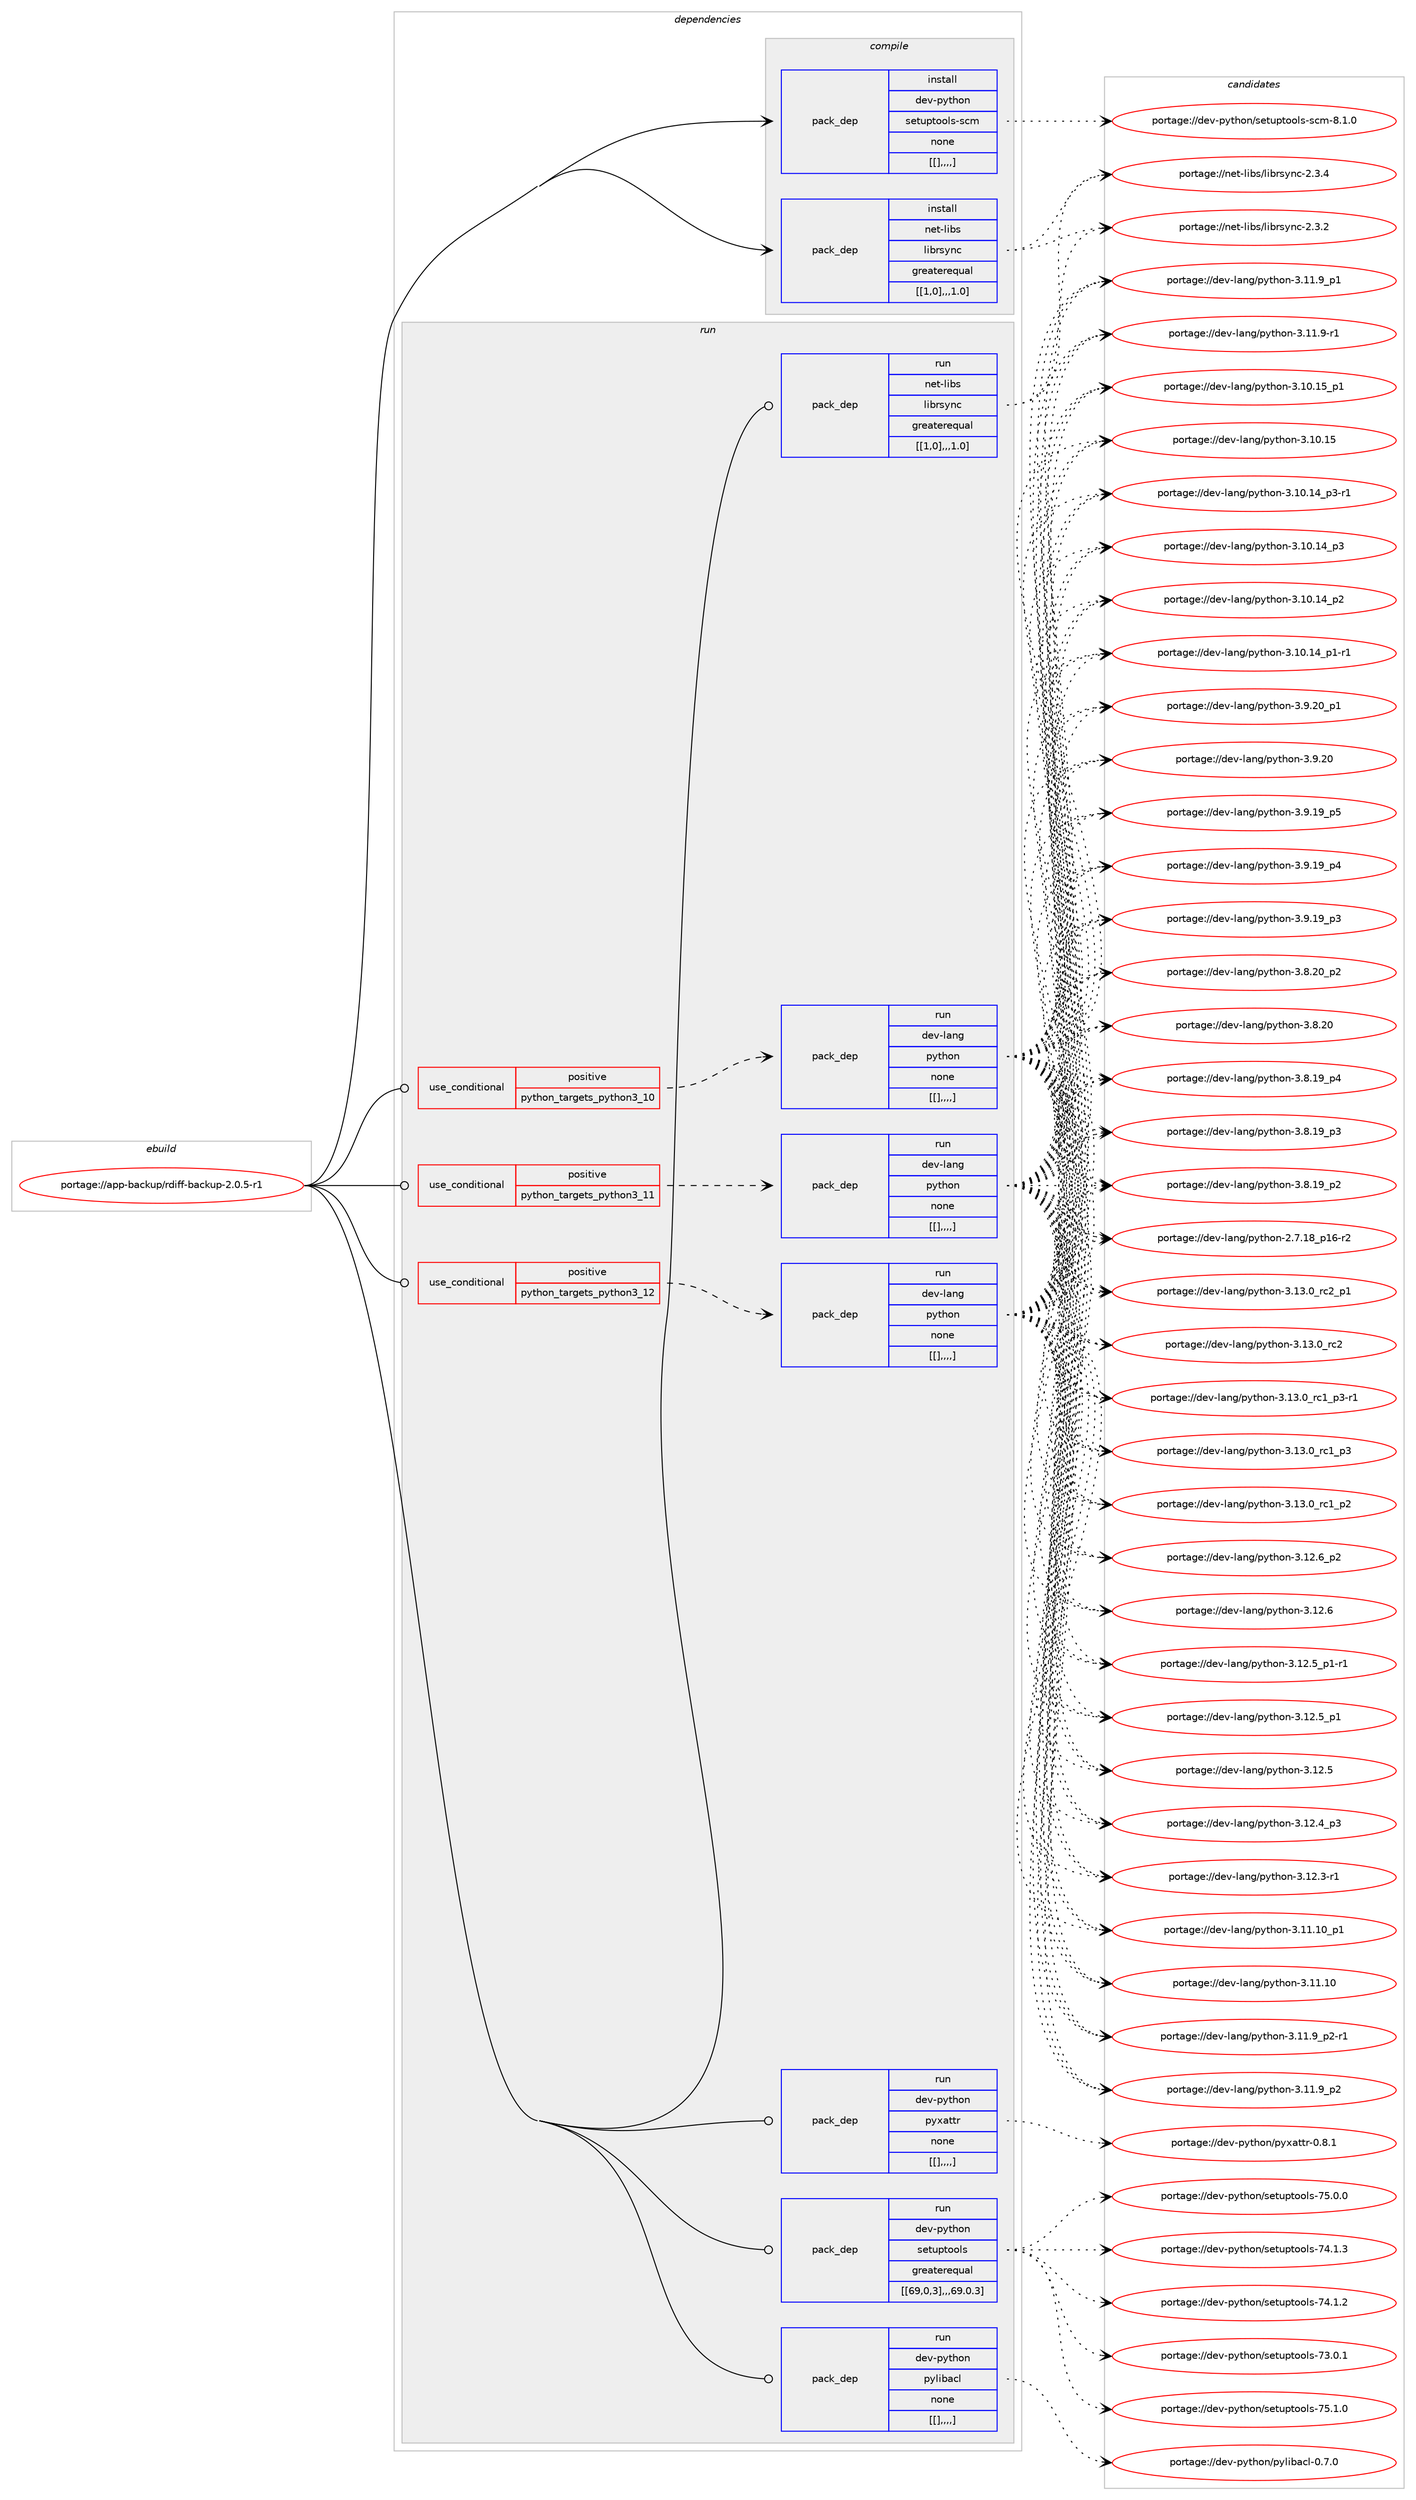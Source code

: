 digraph prolog {

# *************
# Graph options
# *************

newrank=true;
concentrate=true;
compound=true;
graph [rankdir=LR,fontname=Helvetica,fontsize=10,ranksep=1.5];#, ranksep=2.5, nodesep=0.2];
edge  [arrowhead=vee];
node  [fontname=Helvetica,fontsize=10];

# **********
# The ebuild
# **********

subgraph cluster_leftcol {
color=gray;
label=<<i>ebuild</i>>;
id [label="portage://app-backup/rdiff-backup-2.0.5-r1", color=red, width=4, href="../app-backup/rdiff-backup-2.0.5-r1.svg"];
}

# ****************
# The dependencies
# ****************

subgraph cluster_midcol {
color=gray;
label=<<i>dependencies</i>>;
subgraph cluster_compile {
fillcolor="#eeeeee";
style=filled;
label=<<i>compile</i>>;
subgraph pack7276 {
dependency10252 [label=<<TABLE BORDER="0" CELLBORDER="1" CELLSPACING="0" CELLPADDING="4" WIDTH="220"><TR><TD ROWSPAN="6" CELLPADDING="30">pack_dep</TD></TR><TR><TD WIDTH="110">install</TD></TR><TR><TD>dev-python</TD></TR><TR><TD>setuptools-scm</TD></TR><TR><TD>none</TD></TR><TR><TD>[[],,,,]</TD></TR></TABLE>>, shape=none, color=blue];
}
id:e -> dependency10252:w [weight=20,style="solid",arrowhead="vee"];
subgraph pack7277 {
dependency10253 [label=<<TABLE BORDER="0" CELLBORDER="1" CELLSPACING="0" CELLPADDING="4" WIDTH="220"><TR><TD ROWSPAN="6" CELLPADDING="30">pack_dep</TD></TR><TR><TD WIDTH="110">install</TD></TR><TR><TD>net-libs</TD></TR><TR><TD>librsync</TD></TR><TR><TD>greaterequal</TD></TR><TR><TD>[[1,0],,,1.0]</TD></TR></TABLE>>, shape=none, color=blue];
}
id:e -> dependency10253:w [weight=20,style="solid",arrowhead="vee"];
}
subgraph cluster_compileandrun {
fillcolor="#eeeeee";
style=filled;
label=<<i>compile and run</i>>;
}
subgraph cluster_run {
fillcolor="#eeeeee";
style=filled;
label=<<i>run</i>>;
subgraph cond2930 {
dependency10254 [label=<<TABLE BORDER="0" CELLBORDER="1" CELLSPACING="0" CELLPADDING="4"><TR><TD ROWSPAN="3" CELLPADDING="10">use_conditional</TD></TR><TR><TD>positive</TD></TR><TR><TD>python_targets_python3_10</TD></TR></TABLE>>, shape=none, color=red];
subgraph pack7278 {
dependency10255 [label=<<TABLE BORDER="0" CELLBORDER="1" CELLSPACING="0" CELLPADDING="4" WIDTH="220"><TR><TD ROWSPAN="6" CELLPADDING="30">pack_dep</TD></TR><TR><TD WIDTH="110">run</TD></TR><TR><TD>dev-lang</TD></TR><TR><TD>python</TD></TR><TR><TD>none</TD></TR><TR><TD>[[],,,,]</TD></TR></TABLE>>, shape=none, color=blue];
}
dependency10254:e -> dependency10255:w [weight=20,style="dashed",arrowhead="vee"];
}
id:e -> dependency10254:w [weight=20,style="solid",arrowhead="odot"];
subgraph cond2931 {
dependency10256 [label=<<TABLE BORDER="0" CELLBORDER="1" CELLSPACING="0" CELLPADDING="4"><TR><TD ROWSPAN="3" CELLPADDING="10">use_conditional</TD></TR><TR><TD>positive</TD></TR><TR><TD>python_targets_python3_11</TD></TR></TABLE>>, shape=none, color=red];
subgraph pack7279 {
dependency10257 [label=<<TABLE BORDER="0" CELLBORDER="1" CELLSPACING="0" CELLPADDING="4" WIDTH="220"><TR><TD ROWSPAN="6" CELLPADDING="30">pack_dep</TD></TR><TR><TD WIDTH="110">run</TD></TR><TR><TD>dev-lang</TD></TR><TR><TD>python</TD></TR><TR><TD>none</TD></TR><TR><TD>[[],,,,]</TD></TR></TABLE>>, shape=none, color=blue];
}
dependency10256:e -> dependency10257:w [weight=20,style="dashed",arrowhead="vee"];
}
id:e -> dependency10256:w [weight=20,style="solid",arrowhead="odot"];
subgraph cond2932 {
dependency10258 [label=<<TABLE BORDER="0" CELLBORDER="1" CELLSPACING="0" CELLPADDING="4"><TR><TD ROWSPAN="3" CELLPADDING="10">use_conditional</TD></TR><TR><TD>positive</TD></TR><TR><TD>python_targets_python3_12</TD></TR></TABLE>>, shape=none, color=red];
subgraph pack7280 {
dependency10259 [label=<<TABLE BORDER="0" CELLBORDER="1" CELLSPACING="0" CELLPADDING="4" WIDTH="220"><TR><TD ROWSPAN="6" CELLPADDING="30">pack_dep</TD></TR><TR><TD WIDTH="110">run</TD></TR><TR><TD>dev-lang</TD></TR><TR><TD>python</TD></TR><TR><TD>none</TD></TR><TR><TD>[[],,,,]</TD></TR></TABLE>>, shape=none, color=blue];
}
dependency10258:e -> dependency10259:w [weight=20,style="dashed",arrowhead="vee"];
}
id:e -> dependency10258:w [weight=20,style="solid",arrowhead="odot"];
subgraph pack7281 {
dependency10260 [label=<<TABLE BORDER="0" CELLBORDER="1" CELLSPACING="0" CELLPADDING="4" WIDTH="220"><TR><TD ROWSPAN="6" CELLPADDING="30">pack_dep</TD></TR><TR><TD WIDTH="110">run</TD></TR><TR><TD>dev-python</TD></TR><TR><TD>pylibacl</TD></TR><TR><TD>none</TD></TR><TR><TD>[[],,,,]</TD></TR></TABLE>>, shape=none, color=blue];
}
id:e -> dependency10260:w [weight=20,style="solid",arrowhead="odot"];
subgraph pack7282 {
dependency10261 [label=<<TABLE BORDER="0" CELLBORDER="1" CELLSPACING="0" CELLPADDING="4" WIDTH="220"><TR><TD ROWSPAN="6" CELLPADDING="30">pack_dep</TD></TR><TR><TD WIDTH="110">run</TD></TR><TR><TD>dev-python</TD></TR><TR><TD>pyxattr</TD></TR><TR><TD>none</TD></TR><TR><TD>[[],,,,]</TD></TR></TABLE>>, shape=none, color=blue];
}
id:e -> dependency10261:w [weight=20,style="solid",arrowhead="odot"];
subgraph pack7283 {
dependency10262 [label=<<TABLE BORDER="0" CELLBORDER="1" CELLSPACING="0" CELLPADDING="4" WIDTH="220"><TR><TD ROWSPAN="6" CELLPADDING="30">pack_dep</TD></TR><TR><TD WIDTH="110">run</TD></TR><TR><TD>dev-python</TD></TR><TR><TD>setuptools</TD></TR><TR><TD>greaterequal</TD></TR><TR><TD>[[69,0,3],,,69.0.3]</TD></TR></TABLE>>, shape=none, color=blue];
}
id:e -> dependency10262:w [weight=20,style="solid",arrowhead="odot"];
subgraph pack7284 {
dependency10263 [label=<<TABLE BORDER="0" CELLBORDER="1" CELLSPACING="0" CELLPADDING="4" WIDTH="220"><TR><TD ROWSPAN="6" CELLPADDING="30">pack_dep</TD></TR><TR><TD WIDTH="110">run</TD></TR><TR><TD>net-libs</TD></TR><TR><TD>librsync</TD></TR><TR><TD>greaterequal</TD></TR><TR><TD>[[1,0],,,1.0]</TD></TR></TABLE>>, shape=none, color=blue];
}
id:e -> dependency10263:w [weight=20,style="solid",arrowhead="odot"];
}
}

# **************
# The candidates
# **************

subgraph cluster_choices {
rank=same;
color=gray;
label=<<i>candidates</i>>;

subgraph choice7276 {
color=black;
nodesep=1;
choice10010111845112121116104111110471151011161171121161111111081154511599109455646494648 [label="portage://dev-python/setuptools-scm-8.1.0", color=red, width=4,href="../dev-python/setuptools-scm-8.1.0.svg"];
dependency10252:e -> choice10010111845112121116104111110471151011161171121161111111081154511599109455646494648:w [style=dotted,weight="100"];
}
subgraph choice7277 {
color=black;
nodesep=1;
choice1101011164510810598115471081059811411512111099455046514652 [label="portage://net-libs/librsync-2.3.4", color=red, width=4,href="../net-libs/librsync-2.3.4.svg"];
choice1101011164510810598115471081059811411512111099455046514650 [label="portage://net-libs/librsync-2.3.2", color=red, width=4,href="../net-libs/librsync-2.3.2.svg"];
dependency10253:e -> choice1101011164510810598115471081059811411512111099455046514652:w [style=dotted,weight="100"];
dependency10253:e -> choice1101011164510810598115471081059811411512111099455046514650:w [style=dotted,weight="100"];
}
subgraph choice7278 {
color=black;
nodesep=1;
choice100101118451089711010347112121116104111110455146495146489511499509511249 [label="portage://dev-lang/python-3.13.0_rc2_p1", color=red, width=4,href="../dev-lang/python-3.13.0_rc2_p1.svg"];
choice10010111845108971101034711212111610411111045514649514648951149950 [label="portage://dev-lang/python-3.13.0_rc2", color=red, width=4,href="../dev-lang/python-3.13.0_rc2.svg"];
choice1001011184510897110103471121211161041111104551464951464895114994995112514511449 [label="portage://dev-lang/python-3.13.0_rc1_p3-r1", color=red, width=4,href="../dev-lang/python-3.13.0_rc1_p3-r1.svg"];
choice100101118451089711010347112121116104111110455146495146489511499499511251 [label="portage://dev-lang/python-3.13.0_rc1_p3", color=red, width=4,href="../dev-lang/python-3.13.0_rc1_p3.svg"];
choice100101118451089711010347112121116104111110455146495146489511499499511250 [label="portage://dev-lang/python-3.13.0_rc1_p2", color=red, width=4,href="../dev-lang/python-3.13.0_rc1_p2.svg"];
choice100101118451089711010347112121116104111110455146495046549511250 [label="portage://dev-lang/python-3.12.6_p2", color=red, width=4,href="../dev-lang/python-3.12.6_p2.svg"];
choice10010111845108971101034711212111610411111045514649504654 [label="portage://dev-lang/python-3.12.6", color=red, width=4,href="../dev-lang/python-3.12.6.svg"];
choice1001011184510897110103471121211161041111104551464950465395112494511449 [label="portage://dev-lang/python-3.12.5_p1-r1", color=red, width=4,href="../dev-lang/python-3.12.5_p1-r1.svg"];
choice100101118451089711010347112121116104111110455146495046539511249 [label="portage://dev-lang/python-3.12.5_p1", color=red, width=4,href="../dev-lang/python-3.12.5_p1.svg"];
choice10010111845108971101034711212111610411111045514649504653 [label="portage://dev-lang/python-3.12.5", color=red, width=4,href="../dev-lang/python-3.12.5.svg"];
choice100101118451089711010347112121116104111110455146495046529511251 [label="portage://dev-lang/python-3.12.4_p3", color=red, width=4,href="../dev-lang/python-3.12.4_p3.svg"];
choice100101118451089711010347112121116104111110455146495046514511449 [label="portage://dev-lang/python-3.12.3-r1", color=red, width=4,href="../dev-lang/python-3.12.3-r1.svg"];
choice10010111845108971101034711212111610411111045514649494649489511249 [label="portage://dev-lang/python-3.11.10_p1", color=red, width=4,href="../dev-lang/python-3.11.10_p1.svg"];
choice1001011184510897110103471121211161041111104551464949464948 [label="portage://dev-lang/python-3.11.10", color=red, width=4,href="../dev-lang/python-3.11.10.svg"];
choice1001011184510897110103471121211161041111104551464949465795112504511449 [label="portage://dev-lang/python-3.11.9_p2-r1", color=red, width=4,href="../dev-lang/python-3.11.9_p2-r1.svg"];
choice100101118451089711010347112121116104111110455146494946579511250 [label="portage://dev-lang/python-3.11.9_p2", color=red, width=4,href="../dev-lang/python-3.11.9_p2.svg"];
choice100101118451089711010347112121116104111110455146494946579511249 [label="portage://dev-lang/python-3.11.9_p1", color=red, width=4,href="../dev-lang/python-3.11.9_p1.svg"];
choice100101118451089711010347112121116104111110455146494946574511449 [label="portage://dev-lang/python-3.11.9-r1", color=red, width=4,href="../dev-lang/python-3.11.9-r1.svg"];
choice10010111845108971101034711212111610411111045514649484649539511249 [label="portage://dev-lang/python-3.10.15_p1", color=red, width=4,href="../dev-lang/python-3.10.15_p1.svg"];
choice1001011184510897110103471121211161041111104551464948464953 [label="portage://dev-lang/python-3.10.15", color=red, width=4,href="../dev-lang/python-3.10.15.svg"];
choice100101118451089711010347112121116104111110455146494846495295112514511449 [label="portage://dev-lang/python-3.10.14_p3-r1", color=red, width=4,href="../dev-lang/python-3.10.14_p3-r1.svg"];
choice10010111845108971101034711212111610411111045514649484649529511251 [label="portage://dev-lang/python-3.10.14_p3", color=red, width=4,href="../dev-lang/python-3.10.14_p3.svg"];
choice10010111845108971101034711212111610411111045514649484649529511250 [label="portage://dev-lang/python-3.10.14_p2", color=red, width=4,href="../dev-lang/python-3.10.14_p2.svg"];
choice100101118451089711010347112121116104111110455146494846495295112494511449 [label="portage://dev-lang/python-3.10.14_p1-r1", color=red, width=4,href="../dev-lang/python-3.10.14_p1-r1.svg"];
choice100101118451089711010347112121116104111110455146574650489511249 [label="portage://dev-lang/python-3.9.20_p1", color=red, width=4,href="../dev-lang/python-3.9.20_p1.svg"];
choice10010111845108971101034711212111610411111045514657465048 [label="portage://dev-lang/python-3.9.20", color=red, width=4,href="../dev-lang/python-3.9.20.svg"];
choice100101118451089711010347112121116104111110455146574649579511253 [label="portage://dev-lang/python-3.9.19_p5", color=red, width=4,href="../dev-lang/python-3.9.19_p5.svg"];
choice100101118451089711010347112121116104111110455146574649579511252 [label="portage://dev-lang/python-3.9.19_p4", color=red, width=4,href="../dev-lang/python-3.9.19_p4.svg"];
choice100101118451089711010347112121116104111110455146574649579511251 [label="portage://dev-lang/python-3.9.19_p3", color=red, width=4,href="../dev-lang/python-3.9.19_p3.svg"];
choice100101118451089711010347112121116104111110455146564650489511250 [label="portage://dev-lang/python-3.8.20_p2", color=red, width=4,href="../dev-lang/python-3.8.20_p2.svg"];
choice10010111845108971101034711212111610411111045514656465048 [label="portage://dev-lang/python-3.8.20", color=red, width=4,href="../dev-lang/python-3.8.20.svg"];
choice100101118451089711010347112121116104111110455146564649579511252 [label="portage://dev-lang/python-3.8.19_p4", color=red, width=4,href="../dev-lang/python-3.8.19_p4.svg"];
choice100101118451089711010347112121116104111110455146564649579511251 [label="portage://dev-lang/python-3.8.19_p3", color=red, width=4,href="../dev-lang/python-3.8.19_p3.svg"];
choice100101118451089711010347112121116104111110455146564649579511250 [label="portage://dev-lang/python-3.8.19_p2", color=red, width=4,href="../dev-lang/python-3.8.19_p2.svg"];
choice100101118451089711010347112121116104111110455046554649569511249544511450 [label="portage://dev-lang/python-2.7.18_p16-r2", color=red, width=4,href="../dev-lang/python-2.7.18_p16-r2.svg"];
dependency10255:e -> choice100101118451089711010347112121116104111110455146495146489511499509511249:w [style=dotted,weight="100"];
dependency10255:e -> choice10010111845108971101034711212111610411111045514649514648951149950:w [style=dotted,weight="100"];
dependency10255:e -> choice1001011184510897110103471121211161041111104551464951464895114994995112514511449:w [style=dotted,weight="100"];
dependency10255:e -> choice100101118451089711010347112121116104111110455146495146489511499499511251:w [style=dotted,weight="100"];
dependency10255:e -> choice100101118451089711010347112121116104111110455146495146489511499499511250:w [style=dotted,weight="100"];
dependency10255:e -> choice100101118451089711010347112121116104111110455146495046549511250:w [style=dotted,weight="100"];
dependency10255:e -> choice10010111845108971101034711212111610411111045514649504654:w [style=dotted,weight="100"];
dependency10255:e -> choice1001011184510897110103471121211161041111104551464950465395112494511449:w [style=dotted,weight="100"];
dependency10255:e -> choice100101118451089711010347112121116104111110455146495046539511249:w [style=dotted,weight="100"];
dependency10255:e -> choice10010111845108971101034711212111610411111045514649504653:w [style=dotted,weight="100"];
dependency10255:e -> choice100101118451089711010347112121116104111110455146495046529511251:w [style=dotted,weight="100"];
dependency10255:e -> choice100101118451089711010347112121116104111110455146495046514511449:w [style=dotted,weight="100"];
dependency10255:e -> choice10010111845108971101034711212111610411111045514649494649489511249:w [style=dotted,weight="100"];
dependency10255:e -> choice1001011184510897110103471121211161041111104551464949464948:w [style=dotted,weight="100"];
dependency10255:e -> choice1001011184510897110103471121211161041111104551464949465795112504511449:w [style=dotted,weight="100"];
dependency10255:e -> choice100101118451089711010347112121116104111110455146494946579511250:w [style=dotted,weight="100"];
dependency10255:e -> choice100101118451089711010347112121116104111110455146494946579511249:w [style=dotted,weight="100"];
dependency10255:e -> choice100101118451089711010347112121116104111110455146494946574511449:w [style=dotted,weight="100"];
dependency10255:e -> choice10010111845108971101034711212111610411111045514649484649539511249:w [style=dotted,weight="100"];
dependency10255:e -> choice1001011184510897110103471121211161041111104551464948464953:w [style=dotted,weight="100"];
dependency10255:e -> choice100101118451089711010347112121116104111110455146494846495295112514511449:w [style=dotted,weight="100"];
dependency10255:e -> choice10010111845108971101034711212111610411111045514649484649529511251:w [style=dotted,weight="100"];
dependency10255:e -> choice10010111845108971101034711212111610411111045514649484649529511250:w [style=dotted,weight="100"];
dependency10255:e -> choice100101118451089711010347112121116104111110455146494846495295112494511449:w [style=dotted,weight="100"];
dependency10255:e -> choice100101118451089711010347112121116104111110455146574650489511249:w [style=dotted,weight="100"];
dependency10255:e -> choice10010111845108971101034711212111610411111045514657465048:w [style=dotted,weight="100"];
dependency10255:e -> choice100101118451089711010347112121116104111110455146574649579511253:w [style=dotted,weight="100"];
dependency10255:e -> choice100101118451089711010347112121116104111110455146574649579511252:w [style=dotted,weight="100"];
dependency10255:e -> choice100101118451089711010347112121116104111110455146574649579511251:w [style=dotted,weight="100"];
dependency10255:e -> choice100101118451089711010347112121116104111110455146564650489511250:w [style=dotted,weight="100"];
dependency10255:e -> choice10010111845108971101034711212111610411111045514656465048:w [style=dotted,weight="100"];
dependency10255:e -> choice100101118451089711010347112121116104111110455146564649579511252:w [style=dotted,weight="100"];
dependency10255:e -> choice100101118451089711010347112121116104111110455146564649579511251:w [style=dotted,weight="100"];
dependency10255:e -> choice100101118451089711010347112121116104111110455146564649579511250:w [style=dotted,weight="100"];
dependency10255:e -> choice100101118451089711010347112121116104111110455046554649569511249544511450:w [style=dotted,weight="100"];
}
subgraph choice7279 {
color=black;
nodesep=1;
choice100101118451089711010347112121116104111110455146495146489511499509511249 [label="portage://dev-lang/python-3.13.0_rc2_p1", color=red, width=4,href="../dev-lang/python-3.13.0_rc2_p1.svg"];
choice10010111845108971101034711212111610411111045514649514648951149950 [label="portage://dev-lang/python-3.13.0_rc2", color=red, width=4,href="../dev-lang/python-3.13.0_rc2.svg"];
choice1001011184510897110103471121211161041111104551464951464895114994995112514511449 [label="portage://dev-lang/python-3.13.0_rc1_p3-r1", color=red, width=4,href="../dev-lang/python-3.13.0_rc1_p3-r1.svg"];
choice100101118451089711010347112121116104111110455146495146489511499499511251 [label="portage://dev-lang/python-3.13.0_rc1_p3", color=red, width=4,href="../dev-lang/python-3.13.0_rc1_p3.svg"];
choice100101118451089711010347112121116104111110455146495146489511499499511250 [label="portage://dev-lang/python-3.13.0_rc1_p2", color=red, width=4,href="../dev-lang/python-3.13.0_rc1_p2.svg"];
choice100101118451089711010347112121116104111110455146495046549511250 [label="portage://dev-lang/python-3.12.6_p2", color=red, width=4,href="../dev-lang/python-3.12.6_p2.svg"];
choice10010111845108971101034711212111610411111045514649504654 [label="portage://dev-lang/python-3.12.6", color=red, width=4,href="../dev-lang/python-3.12.6.svg"];
choice1001011184510897110103471121211161041111104551464950465395112494511449 [label="portage://dev-lang/python-3.12.5_p1-r1", color=red, width=4,href="../dev-lang/python-3.12.5_p1-r1.svg"];
choice100101118451089711010347112121116104111110455146495046539511249 [label="portage://dev-lang/python-3.12.5_p1", color=red, width=4,href="../dev-lang/python-3.12.5_p1.svg"];
choice10010111845108971101034711212111610411111045514649504653 [label="portage://dev-lang/python-3.12.5", color=red, width=4,href="../dev-lang/python-3.12.5.svg"];
choice100101118451089711010347112121116104111110455146495046529511251 [label="portage://dev-lang/python-3.12.4_p3", color=red, width=4,href="../dev-lang/python-3.12.4_p3.svg"];
choice100101118451089711010347112121116104111110455146495046514511449 [label="portage://dev-lang/python-3.12.3-r1", color=red, width=4,href="../dev-lang/python-3.12.3-r1.svg"];
choice10010111845108971101034711212111610411111045514649494649489511249 [label="portage://dev-lang/python-3.11.10_p1", color=red, width=4,href="../dev-lang/python-3.11.10_p1.svg"];
choice1001011184510897110103471121211161041111104551464949464948 [label="portage://dev-lang/python-3.11.10", color=red, width=4,href="../dev-lang/python-3.11.10.svg"];
choice1001011184510897110103471121211161041111104551464949465795112504511449 [label="portage://dev-lang/python-3.11.9_p2-r1", color=red, width=4,href="../dev-lang/python-3.11.9_p2-r1.svg"];
choice100101118451089711010347112121116104111110455146494946579511250 [label="portage://dev-lang/python-3.11.9_p2", color=red, width=4,href="../dev-lang/python-3.11.9_p2.svg"];
choice100101118451089711010347112121116104111110455146494946579511249 [label="portage://dev-lang/python-3.11.9_p1", color=red, width=4,href="../dev-lang/python-3.11.9_p1.svg"];
choice100101118451089711010347112121116104111110455146494946574511449 [label="portage://dev-lang/python-3.11.9-r1", color=red, width=4,href="../dev-lang/python-3.11.9-r1.svg"];
choice10010111845108971101034711212111610411111045514649484649539511249 [label="portage://dev-lang/python-3.10.15_p1", color=red, width=4,href="../dev-lang/python-3.10.15_p1.svg"];
choice1001011184510897110103471121211161041111104551464948464953 [label="portage://dev-lang/python-3.10.15", color=red, width=4,href="../dev-lang/python-3.10.15.svg"];
choice100101118451089711010347112121116104111110455146494846495295112514511449 [label="portage://dev-lang/python-3.10.14_p3-r1", color=red, width=4,href="../dev-lang/python-3.10.14_p3-r1.svg"];
choice10010111845108971101034711212111610411111045514649484649529511251 [label="portage://dev-lang/python-3.10.14_p3", color=red, width=4,href="../dev-lang/python-3.10.14_p3.svg"];
choice10010111845108971101034711212111610411111045514649484649529511250 [label="portage://dev-lang/python-3.10.14_p2", color=red, width=4,href="../dev-lang/python-3.10.14_p2.svg"];
choice100101118451089711010347112121116104111110455146494846495295112494511449 [label="portage://dev-lang/python-3.10.14_p1-r1", color=red, width=4,href="../dev-lang/python-3.10.14_p1-r1.svg"];
choice100101118451089711010347112121116104111110455146574650489511249 [label="portage://dev-lang/python-3.9.20_p1", color=red, width=4,href="../dev-lang/python-3.9.20_p1.svg"];
choice10010111845108971101034711212111610411111045514657465048 [label="portage://dev-lang/python-3.9.20", color=red, width=4,href="../dev-lang/python-3.9.20.svg"];
choice100101118451089711010347112121116104111110455146574649579511253 [label="portage://dev-lang/python-3.9.19_p5", color=red, width=4,href="../dev-lang/python-3.9.19_p5.svg"];
choice100101118451089711010347112121116104111110455146574649579511252 [label="portage://dev-lang/python-3.9.19_p4", color=red, width=4,href="../dev-lang/python-3.9.19_p4.svg"];
choice100101118451089711010347112121116104111110455146574649579511251 [label="portage://dev-lang/python-3.9.19_p3", color=red, width=4,href="../dev-lang/python-3.9.19_p3.svg"];
choice100101118451089711010347112121116104111110455146564650489511250 [label="portage://dev-lang/python-3.8.20_p2", color=red, width=4,href="../dev-lang/python-3.8.20_p2.svg"];
choice10010111845108971101034711212111610411111045514656465048 [label="portage://dev-lang/python-3.8.20", color=red, width=4,href="../dev-lang/python-3.8.20.svg"];
choice100101118451089711010347112121116104111110455146564649579511252 [label="portage://dev-lang/python-3.8.19_p4", color=red, width=4,href="../dev-lang/python-3.8.19_p4.svg"];
choice100101118451089711010347112121116104111110455146564649579511251 [label="portage://dev-lang/python-3.8.19_p3", color=red, width=4,href="../dev-lang/python-3.8.19_p3.svg"];
choice100101118451089711010347112121116104111110455146564649579511250 [label="portage://dev-lang/python-3.8.19_p2", color=red, width=4,href="../dev-lang/python-3.8.19_p2.svg"];
choice100101118451089711010347112121116104111110455046554649569511249544511450 [label="portage://dev-lang/python-2.7.18_p16-r2", color=red, width=4,href="../dev-lang/python-2.7.18_p16-r2.svg"];
dependency10257:e -> choice100101118451089711010347112121116104111110455146495146489511499509511249:w [style=dotted,weight="100"];
dependency10257:e -> choice10010111845108971101034711212111610411111045514649514648951149950:w [style=dotted,weight="100"];
dependency10257:e -> choice1001011184510897110103471121211161041111104551464951464895114994995112514511449:w [style=dotted,weight="100"];
dependency10257:e -> choice100101118451089711010347112121116104111110455146495146489511499499511251:w [style=dotted,weight="100"];
dependency10257:e -> choice100101118451089711010347112121116104111110455146495146489511499499511250:w [style=dotted,weight="100"];
dependency10257:e -> choice100101118451089711010347112121116104111110455146495046549511250:w [style=dotted,weight="100"];
dependency10257:e -> choice10010111845108971101034711212111610411111045514649504654:w [style=dotted,weight="100"];
dependency10257:e -> choice1001011184510897110103471121211161041111104551464950465395112494511449:w [style=dotted,weight="100"];
dependency10257:e -> choice100101118451089711010347112121116104111110455146495046539511249:w [style=dotted,weight="100"];
dependency10257:e -> choice10010111845108971101034711212111610411111045514649504653:w [style=dotted,weight="100"];
dependency10257:e -> choice100101118451089711010347112121116104111110455146495046529511251:w [style=dotted,weight="100"];
dependency10257:e -> choice100101118451089711010347112121116104111110455146495046514511449:w [style=dotted,weight="100"];
dependency10257:e -> choice10010111845108971101034711212111610411111045514649494649489511249:w [style=dotted,weight="100"];
dependency10257:e -> choice1001011184510897110103471121211161041111104551464949464948:w [style=dotted,weight="100"];
dependency10257:e -> choice1001011184510897110103471121211161041111104551464949465795112504511449:w [style=dotted,weight="100"];
dependency10257:e -> choice100101118451089711010347112121116104111110455146494946579511250:w [style=dotted,weight="100"];
dependency10257:e -> choice100101118451089711010347112121116104111110455146494946579511249:w [style=dotted,weight="100"];
dependency10257:e -> choice100101118451089711010347112121116104111110455146494946574511449:w [style=dotted,weight="100"];
dependency10257:e -> choice10010111845108971101034711212111610411111045514649484649539511249:w [style=dotted,weight="100"];
dependency10257:e -> choice1001011184510897110103471121211161041111104551464948464953:w [style=dotted,weight="100"];
dependency10257:e -> choice100101118451089711010347112121116104111110455146494846495295112514511449:w [style=dotted,weight="100"];
dependency10257:e -> choice10010111845108971101034711212111610411111045514649484649529511251:w [style=dotted,weight="100"];
dependency10257:e -> choice10010111845108971101034711212111610411111045514649484649529511250:w [style=dotted,weight="100"];
dependency10257:e -> choice100101118451089711010347112121116104111110455146494846495295112494511449:w [style=dotted,weight="100"];
dependency10257:e -> choice100101118451089711010347112121116104111110455146574650489511249:w [style=dotted,weight="100"];
dependency10257:e -> choice10010111845108971101034711212111610411111045514657465048:w [style=dotted,weight="100"];
dependency10257:e -> choice100101118451089711010347112121116104111110455146574649579511253:w [style=dotted,weight="100"];
dependency10257:e -> choice100101118451089711010347112121116104111110455146574649579511252:w [style=dotted,weight="100"];
dependency10257:e -> choice100101118451089711010347112121116104111110455146574649579511251:w [style=dotted,weight="100"];
dependency10257:e -> choice100101118451089711010347112121116104111110455146564650489511250:w [style=dotted,weight="100"];
dependency10257:e -> choice10010111845108971101034711212111610411111045514656465048:w [style=dotted,weight="100"];
dependency10257:e -> choice100101118451089711010347112121116104111110455146564649579511252:w [style=dotted,weight="100"];
dependency10257:e -> choice100101118451089711010347112121116104111110455146564649579511251:w [style=dotted,weight="100"];
dependency10257:e -> choice100101118451089711010347112121116104111110455146564649579511250:w [style=dotted,weight="100"];
dependency10257:e -> choice100101118451089711010347112121116104111110455046554649569511249544511450:w [style=dotted,weight="100"];
}
subgraph choice7280 {
color=black;
nodesep=1;
choice100101118451089711010347112121116104111110455146495146489511499509511249 [label="portage://dev-lang/python-3.13.0_rc2_p1", color=red, width=4,href="../dev-lang/python-3.13.0_rc2_p1.svg"];
choice10010111845108971101034711212111610411111045514649514648951149950 [label="portage://dev-lang/python-3.13.0_rc2", color=red, width=4,href="../dev-lang/python-3.13.0_rc2.svg"];
choice1001011184510897110103471121211161041111104551464951464895114994995112514511449 [label="portage://dev-lang/python-3.13.0_rc1_p3-r1", color=red, width=4,href="../dev-lang/python-3.13.0_rc1_p3-r1.svg"];
choice100101118451089711010347112121116104111110455146495146489511499499511251 [label="portage://dev-lang/python-3.13.0_rc1_p3", color=red, width=4,href="../dev-lang/python-3.13.0_rc1_p3.svg"];
choice100101118451089711010347112121116104111110455146495146489511499499511250 [label="portage://dev-lang/python-3.13.0_rc1_p2", color=red, width=4,href="../dev-lang/python-3.13.0_rc1_p2.svg"];
choice100101118451089711010347112121116104111110455146495046549511250 [label="portage://dev-lang/python-3.12.6_p2", color=red, width=4,href="../dev-lang/python-3.12.6_p2.svg"];
choice10010111845108971101034711212111610411111045514649504654 [label="portage://dev-lang/python-3.12.6", color=red, width=4,href="../dev-lang/python-3.12.6.svg"];
choice1001011184510897110103471121211161041111104551464950465395112494511449 [label="portage://dev-lang/python-3.12.5_p1-r1", color=red, width=4,href="../dev-lang/python-3.12.5_p1-r1.svg"];
choice100101118451089711010347112121116104111110455146495046539511249 [label="portage://dev-lang/python-3.12.5_p1", color=red, width=4,href="../dev-lang/python-3.12.5_p1.svg"];
choice10010111845108971101034711212111610411111045514649504653 [label="portage://dev-lang/python-3.12.5", color=red, width=4,href="../dev-lang/python-3.12.5.svg"];
choice100101118451089711010347112121116104111110455146495046529511251 [label="portage://dev-lang/python-3.12.4_p3", color=red, width=4,href="../dev-lang/python-3.12.4_p3.svg"];
choice100101118451089711010347112121116104111110455146495046514511449 [label="portage://dev-lang/python-3.12.3-r1", color=red, width=4,href="../dev-lang/python-3.12.3-r1.svg"];
choice10010111845108971101034711212111610411111045514649494649489511249 [label="portage://dev-lang/python-3.11.10_p1", color=red, width=4,href="../dev-lang/python-3.11.10_p1.svg"];
choice1001011184510897110103471121211161041111104551464949464948 [label="portage://dev-lang/python-3.11.10", color=red, width=4,href="../dev-lang/python-3.11.10.svg"];
choice1001011184510897110103471121211161041111104551464949465795112504511449 [label="portage://dev-lang/python-3.11.9_p2-r1", color=red, width=4,href="../dev-lang/python-3.11.9_p2-r1.svg"];
choice100101118451089711010347112121116104111110455146494946579511250 [label="portage://dev-lang/python-3.11.9_p2", color=red, width=4,href="../dev-lang/python-3.11.9_p2.svg"];
choice100101118451089711010347112121116104111110455146494946579511249 [label="portage://dev-lang/python-3.11.9_p1", color=red, width=4,href="../dev-lang/python-3.11.9_p1.svg"];
choice100101118451089711010347112121116104111110455146494946574511449 [label="portage://dev-lang/python-3.11.9-r1", color=red, width=4,href="../dev-lang/python-3.11.9-r1.svg"];
choice10010111845108971101034711212111610411111045514649484649539511249 [label="portage://dev-lang/python-3.10.15_p1", color=red, width=4,href="../dev-lang/python-3.10.15_p1.svg"];
choice1001011184510897110103471121211161041111104551464948464953 [label="portage://dev-lang/python-3.10.15", color=red, width=4,href="../dev-lang/python-3.10.15.svg"];
choice100101118451089711010347112121116104111110455146494846495295112514511449 [label="portage://dev-lang/python-3.10.14_p3-r1", color=red, width=4,href="../dev-lang/python-3.10.14_p3-r1.svg"];
choice10010111845108971101034711212111610411111045514649484649529511251 [label="portage://dev-lang/python-3.10.14_p3", color=red, width=4,href="../dev-lang/python-3.10.14_p3.svg"];
choice10010111845108971101034711212111610411111045514649484649529511250 [label="portage://dev-lang/python-3.10.14_p2", color=red, width=4,href="../dev-lang/python-3.10.14_p2.svg"];
choice100101118451089711010347112121116104111110455146494846495295112494511449 [label="portage://dev-lang/python-3.10.14_p1-r1", color=red, width=4,href="../dev-lang/python-3.10.14_p1-r1.svg"];
choice100101118451089711010347112121116104111110455146574650489511249 [label="portage://dev-lang/python-3.9.20_p1", color=red, width=4,href="../dev-lang/python-3.9.20_p1.svg"];
choice10010111845108971101034711212111610411111045514657465048 [label="portage://dev-lang/python-3.9.20", color=red, width=4,href="../dev-lang/python-3.9.20.svg"];
choice100101118451089711010347112121116104111110455146574649579511253 [label="portage://dev-lang/python-3.9.19_p5", color=red, width=4,href="../dev-lang/python-3.9.19_p5.svg"];
choice100101118451089711010347112121116104111110455146574649579511252 [label="portage://dev-lang/python-3.9.19_p4", color=red, width=4,href="../dev-lang/python-3.9.19_p4.svg"];
choice100101118451089711010347112121116104111110455146574649579511251 [label="portage://dev-lang/python-3.9.19_p3", color=red, width=4,href="../dev-lang/python-3.9.19_p3.svg"];
choice100101118451089711010347112121116104111110455146564650489511250 [label="portage://dev-lang/python-3.8.20_p2", color=red, width=4,href="../dev-lang/python-3.8.20_p2.svg"];
choice10010111845108971101034711212111610411111045514656465048 [label="portage://dev-lang/python-3.8.20", color=red, width=4,href="../dev-lang/python-3.8.20.svg"];
choice100101118451089711010347112121116104111110455146564649579511252 [label="portage://dev-lang/python-3.8.19_p4", color=red, width=4,href="../dev-lang/python-3.8.19_p4.svg"];
choice100101118451089711010347112121116104111110455146564649579511251 [label="portage://dev-lang/python-3.8.19_p3", color=red, width=4,href="../dev-lang/python-3.8.19_p3.svg"];
choice100101118451089711010347112121116104111110455146564649579511250 [label="portage://dev-lang/python-3.8.19_p2", color=red, width=4,href="../dev-lang/python-3.8.19_p2.svg"];
choice100101118451089711010347112121116104111110455046554649569511249544511450 [label="portage://dev-lang/python-2.7.18_p16-r2", color=red, width=4,href="../dev-lang/python-2.7.18_p16-r2.svg"];
dependency10259:e -> choice100101118451089711010347112121116104111110455146495146489511499509511249:w [style=dotted,weight="100"];
dependency10259:e -> choice10010111845108971101034711212111610411111045514649514648951149950:w [style=dotted,weight="100"];
dependency10259:e -> choice1001011184510897110103471121211161041111104551464951464895114994995112514511449:w [style=dotted,weight="100"];
dependency10259:e -> choice100101118451089711010347112121116104111110455146495146489511499499511251:w [style=dotted,weight="100"];
dependency10259:e -> choice100101118451089711010347112121116104111110455146495146489511499499511250:w [style=dotted,weight="100"];
dependency10259:e -> choice100101118451089711010347112121116104111110455146495046549511250:w [style=dotted,weight="100"];
dependency10259:e -> choice10010111845108971101034711212111610411111045514649504654:w [style=dotted,weight="100"];
dependency10259:e -> choice1001011184510897110103471121211161041111104551464950465395112494511449:w [style=dotted,weight="100"];
dependency10259:e -> choice100101118451089711010347112121116104111110455146495046539511249:w [style=dotted,weight="100"];
dependency10259:e -> choice10010111845108971101034711212111610411111045514649504653:w [style=dotted,weight="100"];
dependency10259:e -> choice100101118451089711010347112121116104111110455146495046529511251:w [style=dotted,weight="100"];
dependency10259:e -> choice100101118451089711010347112121116104111110455146495046514511449:w [style=dotted,weight="100"];
dependency10259:e -> choice10010111845108971101034711212111610411111045514649494649489511249:w [style=dotted,weight="100"];
dependency10259:e -> choice1001011184510897110103471121211161041111104551464949464948:w [style=dotted,weight="100"];
dependency10259:e -> choice1001011184510897110103471121211161041111104551464949465795112504511449:w [style=dotted,weight="100"];
dependency10259:e -> choice100101118451089711010347112121116104111110455146494946579511250:w [style=dotted,weight="100"];
dependency10259:e -> choice100101118451089711010347112121116104111110455146494946579511249:w [style=dotted,weight="100"];
dependency10259:e -> choice100101118451089711010347112121116104111110455146494946574511449:w [style=dotted,weight="100"];
dependency10259:e -> choice10010111845108971101034711212111610411111045514649484649539511249:w [style=dotted,weight="100"];
dependency10259:e -> choice1001011184510897110103471121211161041111104551464948464953:w [style=dotted,weight="100"];
dependency10259:e -> choice100101118451089711010347112121116104111110455146494846495295112514511449:w [style=dotted,weight="100"];
dependency10259:e -> choice10010111845108971101034711212111610411111045514649484649529511251:w [style=dotted,weight="100"];
dependency10259:e -> choice10010111845108971101034711212111610411111045514649484649529511250:w [style=dotted,weight="100"];
dependency10259:e -> choice100101118451089711010347112121116104111110455146494846495295112494511449:w [style=dotted,weight="100"];
dependency10259:e -> choice100101118451089711010347112121116104111110455146574650489511249:w [style=dotted,weight="100"];
dependency10259:e -> choice10010111845108971101034711212111610411111045514657465048:w [style=dotted,weight="100"];
dependency10259:e -> choice100101118451089711010347112121116104111110455146574649579511253:w [style=dotted,weight="100"];
dependency10259:e -> choice100101118451089711010347112121116104111110455146574649579511252:w [style=dotted,weight="100"];
dependency10259:e -> choice100101118451089711010347112121116104111110455146574649579511251:w [style=dotted,weight="100"];
dependency10259:e -> choice100101118451089711010347112121116104111110455146564650489511250:w [style=dotted,weight="100"];
dependency10259:e -> choice10010111845108971101034711212111610411111045514656465048:w [style=dotted,weight="100"];
dependency10259:e -> choice100101118451089711010347112121116104111110455146564649579511252:w [style=dotted,weight="100"];
dependency10259:e -> choice100101118451089711010347112121116104111110455146564649579511251:w [style=dotted,weight="100"];
dependency10259:e -> choice100101118451089711010347112121116104111110455146564649579511250:w [style=dotted,weight="100"];
dependency10259:e -> choice100101118451089711010347112121116104111110455046554649569511249544511450:w [style=dotted,weight="100"];
}
subgraph choice7281 {
color=black;
nodesep=1;
choice1001011184511212111610411111047112121108105989799108454846554648 [label="portage://dev-python/pylibacl-0.7.0", color=red, width=4,href="../dev-python/pylibacl-0.7.0.svg"];
dependency10260:e -> choice1001011184511212111610411111047112121108105989799108454846554648:w [style=dotted,weight="100"];
}
subgraph choice7282 {
color=black;
nodesep=1;
choice100101118451121211161041111104711212112097116116114454846564649 [label="portage://dev-python/pyxattr-0.8.1", color=red, width=4,href="../dev-python/pyxattr-0.8.1.svg"];
dependency10261:e -> choice100101118451121211161041111104711212112097116116114454846564649:w [style=dotted,weight="100"];
}
subgraph choice7283 {
color=black;
nodesep=1;
choice100101118451121211161041111104711510111611711211611111110811545555346494648 [label="portage://dev-python/setuptools-75.1.0", color=red, width=4,href="../dev-python/setuptools-75.1.0.svg"];
choice100101118451121211161041111104711510111611711211611111110811545555346484648 [label="portage://dev-python/setuptools-75.0.0", color=red, width=4,href="../dev-python/setuptools-75.0.0.svg"];
choice100101118451121211161041111104711510111611711211611111110811545555246494651 [label="portage://dev-python/setuptools-74.1.3", color=red, width=4,href="../dev-python/setuptools-74.1.3.svg"];
choice100101118451121211161041111104711510111611711211611111110811545555246494650 [label="portage://dev-python/setuptools-74.1.2", color=red, width=4,href="../dev-python/setuptools-74.1.2.svg"];
choice100101118451121211161041111104711510111611711211611111110811545555146484649 [label="portage://dev-python/setuptools-73.0.1", color=red, width=4,href="../dev-python/setuptools-73.0.1.svg"];
dependency10262:e -> choice100101118451121211161041111104711510111611711211611111110811545555346494648:w [style=dotted,weight="100"];
dependency10262:e -> choice100101118451121211161041111104711510111611711211611111110811545555346484648:w [style=dotted,weight="100"];
dependency10262:e -> choice100101118451121211161041111104711510111611711211611111110811545555246494651:w [style=dotted,weight="100"];
dependency10262:e -> choice100101118451121211161041111104711510111611711211611111110811545555246494650:w [style=dotted,weight="100"];
dependency10262:e -> choice100101118451121211161041111104711510111611711211611111110811545555146484649:w [style=dotted,weight="100"];
}
subgraph choice7284 {
color=black;
nodesep=1;
choice1101011164510810598115471081059811411512111099455046514652 [label="portage://net-libs/librsync-2.3.4", color=red, width=4,href="../net-libs/librsync-2.3.4.svg"];
choice1101011164510810598115471081059811411512111099455046514650 [label="portage://net-libs/librsync-2.3.2", color=red, width=4,href="../net-libs/librsync-2.3.2.svg"];
dependency10263:e -> choice1101011164510810598115471081059811411512111099455046514652:w [style=dotted,weight="100"];
dependency10263:e -> choice1101011164510810598115471081059811411512111099455046514650:w [style=dotted,weight="100"];
}
}

}
